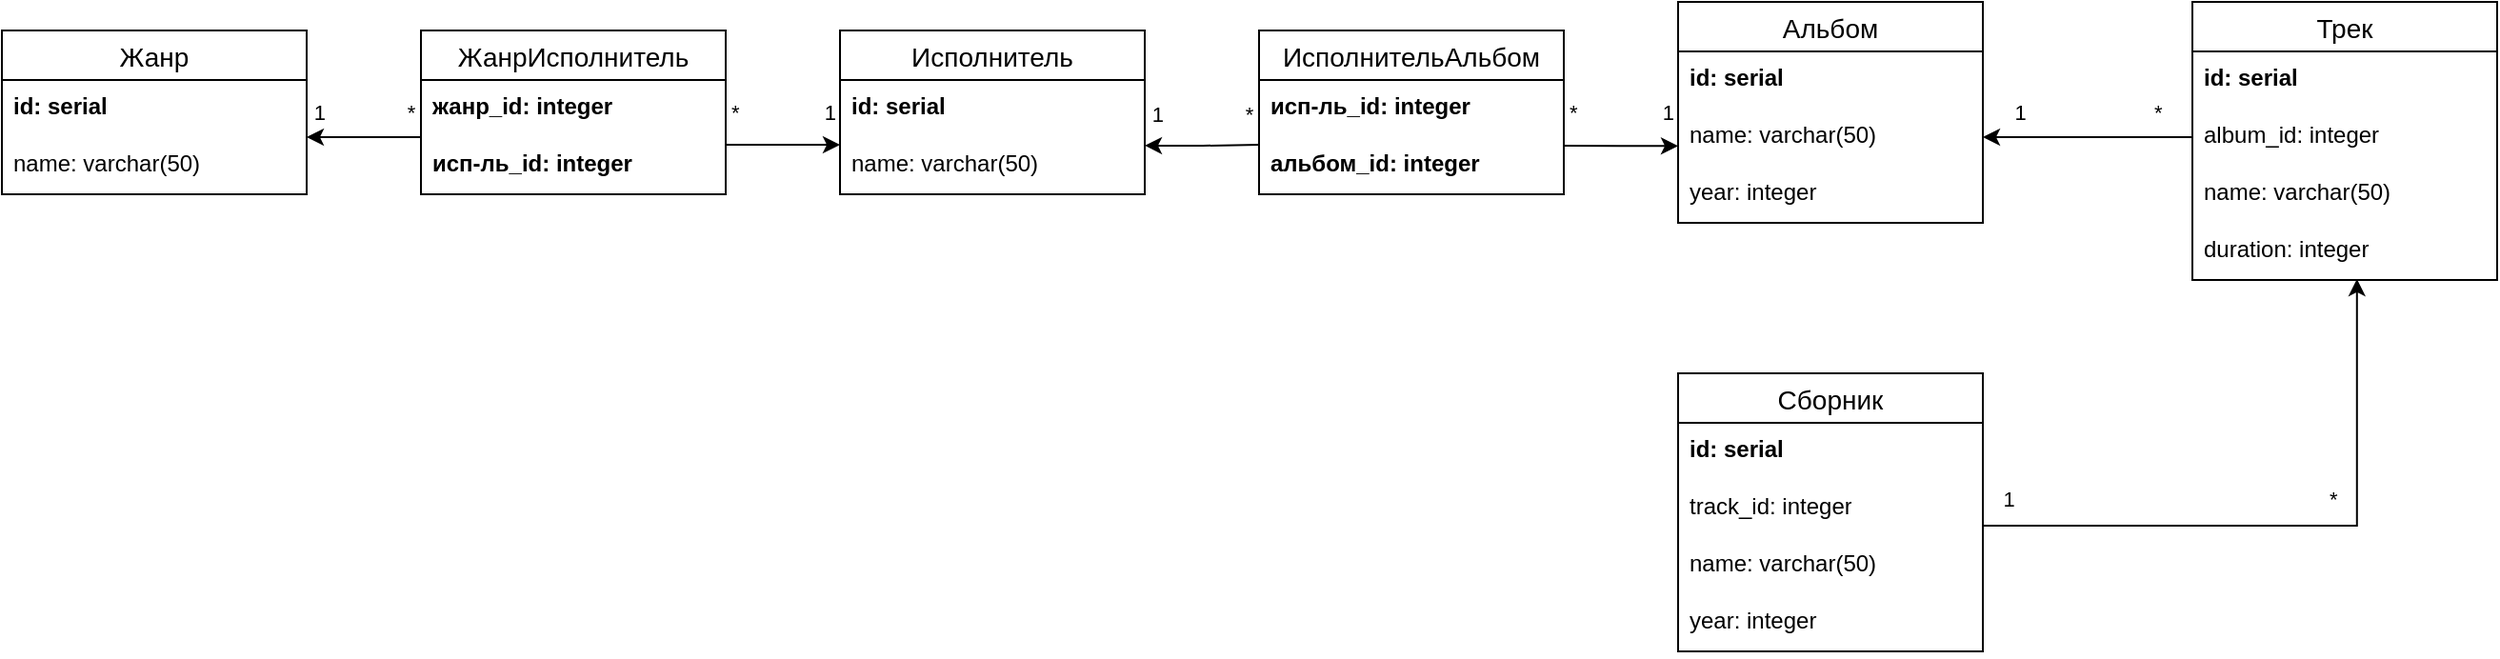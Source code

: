 <mxfile version="27.1.5">
  <diagram name="Страница — 1" id="X0ul-__qULuEmitgi-Vp">
    <mxGraphModel dx="2084" dy="1238" grid="1" gridSize="10" guides="1" tooltips="1" connect="1" arrows="1" fold="1" page="1" pageScale="1" pageWidth="827" pageHeight="1169" math="0" shadow="0">
      <root>
        <mxCell id="0" />
        <mxCell id="1" parent="0" />
        <mxCell id="ZmuYm-Em29mLAAki2HnM-14" value="Жанр" style="swimlane;fontStyle=0;childLayout=stackLayout;horizontal=1;startSize=26;horizontalStack=0;resizeParent=1;resizeParentMax=0;resizeLast=0;collapsible=1;marginBottom=0;align=center;fontSize=14;" vertex="1" parent="1">
          <mxGeometry x="60" y="120" width="160" height="86" as="geometry" />
        </mxCell>
        <mxCell id="ZmuYm-Em29mLAAki2HnM-15" value="&lt;b&gt;id: serial&lt;/b&gt;" style="text;strokeColor=none;fillColor=none;spacingLeft=4;spacingRight=4;overflow=hidden;rotatable=0;points=[[0,0.5],[1,0.5]];portConstraint=eastwest;fontSize=12;whiteSpace=wrap;html=1;" vertex="1" parent="ZmuYm-Em29mLAAki2HnM-14">
          <mxGeometry y="26" width="160" height="30" as="geometry" />
        </mxCell>
        <mxCell id="ZmuYm-Em29mLAAki2HnM-16" value="name: varchar(50)" style="text;strokeColor=none;fillColor=none;spacingLeft=4;spacingRight=4;overflow=hidden;rotatable=0;points=[[0,0.5],[1,0.5]];portConstraint=eastwest;fontSize=12;whiteSpace=wrap;html=1;" vertex="1" parent="ZmuYm-Em29mLAAki2HnM-14">
          <mxGeometry y="56" width="160" height="30" as="geometry" />
        </mxCell>
        <mxCell id="ZmuYm-Em29mLAAki2HnM-39" value="Исполнитель" style="swimlane;fontStyle=0;childLayout=stackLayout;horizontal=1;startSize=26;horizontalStack=0;resizeParent=1;resizeParentMax=0;resizeLast=0;collapsible=1;marginBottom=0;align=center;fontSize=14;" vertex="1" parent="1">
          <mxGeometry x="500" y="120" width="160" height="86" as="geometry" />
        </mxCell>
        <mxCell id="ZmuYm-Em29mLAAki2HnM-40" value="&lt;b&gt;id: serial&lt;/b&gt;" style="text;strokeColor=none;fillColor=none;spacingLeft=4;spacingRight=4;overflow=hidden;rotatable=0;points=[[0,0.5],[1,0.5]];portConstraint=eastwest;fontSize=12;whiteSpace=wrap;html=1;" vertex="1" parent="ZmuYm-Em29mLAAki2HnM-39">
          <mxGeometry y="26" width="160" height="30" as="geometry" />
        </mxCell>
        <mxCell id="ZmuYm-Em29mLAAki2HnM-41" value="name: varchar(50)" style="text;strokeColor=none;fillColor=none;spacingLeft=4;spacingRight=4;overflow=hidden;rotatable=0;points=[[0,0.5],[1,0.5]];portConstraint=eastwest;fontSize=12;whiteSpace=wrap;html=1;" vertex="1" parent="ZmuYm-Em29mLAAki2HnM-39">
          <mxGeometry y="56" width="160" height="30" as="geometry" />
        </mxCell>
        <mxCell id="ZmuYm-Em29mLAAki2HnM-47" value="ЖанрИсполнитель" style="swimlane;fontStyle=0;childLayout=stackLayout;horizontal=1;startSize=26;horizontalStack=0;resizeParent=1;resizeParentMax=0;resizeLast=0;collapsible=1;marginBottom=0;align=center;fontSize=14;" vertex="1" parent="1">
          <mxGeometry x="280" y="120" width="160" height="86" as="geometry" />
        </mxCell>
        <mxCell id="ZmuYm-Em29mLAAki2HnM-48" value="&lt;b&gt;жанр_id: integer&lt;/b&gt;" style="text;strokeColor=none;fillColor=none;spacingLeft=4;spacingRight=4;overflow=hidden;rotatable=0;points=[[0,0.5],[1,0.5]];portConstraint=eastwest;fontSize=12;whiteSpace=wrap;html=1;" vertex="1" parent="ZmuYm-Em29mLAAki2HnM-47">
          <mxGeometry y="26" width="160" height="30" as="geometry" />
        </mxCell>
        <mxCell id="ZmuYm-Em29mLAAki2HnM-49" value="&lt;b&gt;исп-ль_id: integer&lt;/b&gt;" style="text;strokeColor=none;fillColor=none;spacingLeft=4;spacingRight=4;overflow=hidden;rotatable=0;points=[[0,0.5],[1,0.5]];portConstraint=eastwest;fontSize=12;whiteSpace=wrap;html=1;" vertex="1" parent="ZmuYm-Em29mLAAki2HnM-47">
          <mxGeometry y="56" width="160" height="30" as="geometry" />
        </mxCell>
        <mxCell id="ZmuYm-Em29mLAAki2HnM-51" style="edgeStyle=orthogonalEdgeStyle;rounded=0;orthogonalLoop=1;jettySize=auto;html=1;exitX=0;exitY=0;exitDx=0;exitDy=0;exitPerimeter=0;" edge="1" parent="1" source="ZmuYm-Em29mLAAki2HnM-49">
          <mxGeometry relative="1" as="geometry">
            <mxPoint x="220" y="176" as="targetPoint" />
            <mxPoint x="270" y="176" as="sourcePoint" />
            <Array as="points">
              <mxPoint x="240" y="176" />
              <mxPoint x="240" y="176" />
            </Array>
          </mxGeometry>
        </mxCell>
        <mxCell id="ZmuYm-Em29mLAAki2HnM-52" value="1&lt;span style=&quot;white-space: pre;&quot;&gt;&#x9;&lt;/span&gt;&lt;span style=&quot;white-space: pre;&quot;&gt;&#x9;&lt;/span&gt;*" style="edgeLabel;html=1;align=center;verticalAlign=middle;resizable=0;points=[];" vertex="1" connectable="0" parent="ZmuYm-Em29mLAAki2HnM-51">
          <mxGeometry x="-0.729" y="1" relative="1" as="geometry">
            <mxPoint x="-22" y="-14" as="offset" />
          </mxGeometry>
        </mxCell>
        <mxCell id="ZmuYm-Em29mLAAki2HnM-54" style="edgeStyle=orthogonalEdgeStyle;rounded=0;orthogonalLoop=1;jettySize=auto;html=1;entryX=0;entryY=0.5;entryDx=0;entryDy=0;" edge="1" parent="1">
          <mxGeometry relative="1" as="geometry">
            <mxPoint x="440" y="180" as="sourcePoint" />
            <mxPoint x="500" y="180" as="targetPoint" />
          </mxGeometry>
        </mxCell>
        <mxCell id="ZmuYm-Em29mLAAki2HnM-55" value="*&lt;span style=&quot;white-space: pre;&quot;&gt;&#x9;&lt;/span&gt;&lt;span style=&quot;white-space: pre;&quot;&gt;&#x9;&lt;/span&gt;1" style="edgeLabel;html=1;align=center;verticalAlign=middle;resizable=0;points=[];" vertex="1" connectable="0" parent="ZmuYm-Em29mLAAki2HnM-54">
          <mxGeometry x="0.077" relative="1" as="geometry">
            <mxPoint x="-3" y="-17" as="offset" />
          </mxGeometry>
        </mxCell>
        <mxCell id="ZmuYm-Em29mLAAki2HnM-56" value="Альбом" style="swimlane;fontStyle=0;childLayout=stackLayout;horizontal=1;startSize=26;horizontalStack=0;resizeParent=1;resizeParentMax=0;resizeLast=0;collapsible=1;marginBottom=0;align=center;fontSize=14;" vertex="1" parent="1">
          <mxGeometry x="940" y="105" width="160" height="116" as="geometry" />
        </mxCell>
        <mxCell id="ZmuYm-Em29mLAAki2HnM-57" value="&lt;b&gt;id: serial&lt;/b&gt;" style="text;strokeColor=none;fillColor=none;spacingLeft=4;spacingRight=4;overflow=hidden;rotatable=0;points=[[0,0.5],[1,0.5]];portConstraint=eastwest;fontSize=12;whiteSpace=wrap;html=1;" vertex="1" parent="ZmuYm-Em29mLAAki2HnM-56">
          <mxGeometry y="26" width="160" height="30" as="geometry" />
        </mxCell>
        <mxCell id="ZmuYm-Em29mLAAki2HnM-58" value="name: varchar(50)" style="text;strokeColor=none;fillColor=none;spacingLeft=4;spacingRight=4;overflow=hidden;rotatable=0;points=[[0,0.5],[1,0.5]];portConstraint=eastwest;fontSize=12;whiteSpace=wrap;html=1;" vertex="1" parent="ZmuYm-Em29mLAAki2HnM-56">
          <mxGeometry y="56" width="160" height="30" as="geometry" />
        </mxCell>
        <mxCell id="ZmuYm-Em29mLAAki2HnM-66" style="edgeStyle=orthogonalEdgeStyle;rounded=0;orthogonalLoop=1;jettySize=auto;html=1;entryX=-0.017;entryY=0.089;entryDx=0;entryDy=0;entryPerimeter=0;exitX=0.997;exitY=0.152;exitDx=0;exitDy=0;exitPerimeter=0;" edge="1" parent="ZmuYm-Em29mLAAki2HnM-56" source="ZmuYm-Em29mLAAki2HnM-62">
          <mxGeometry relative="1" as="geometry">
            <mxPoint x="-57.28" y="75" as="sourcePoint" />
            <mxPoint y="75.67" as="targetPoint" />
          </mxGeometry>
        </mxCell>
        <mxCell id="ZmuYm-Em29mLAAki2HnM-74" value="*&lt;span style=&quot;white-space: pre;&quot;&gt;&#x9;&lt;/span&gt;&lt;span style=&quot;white-space: pre;&quot;&gt;&#x9;&lt;/span&gt;1" style="edgeLabel;html=1;align=center;verticalAlign=middle;resizable=0;points=[];" vertex="1" connectable="0" parent="ZmuYm-Em29mLAAki2HnM-66">
          <mxGeometry x="0.242" y="-1" relative="1" as="geometry">
            <mxPoint x="-7" y="-19" as="offset" />
          </mxGeometry>
        </mxCell>
        <mxCell id="ZmuYm-Em29mLAAki2HnM-59" value="year: integer" style="text;strokeColor=none;fillColor=none;spacingLeft=4;spacingRight=4;overflow=hidden;rotatable=0;points=[[0,0.5],[1,0.5]];portConstraint=eastwest;fontSize=12;whiteSpace=wrap;html=1;" vertex="1" parent="ZmuYm-Em29mLAAki2HnM-56">
          <mxGeometry y="86" width="160" height="30" as="geometry" />
        </mxCell>
        <mxCell id="ZmuYm-Em29mLAAki2HnM-69" style="edgeStyle=orthogonalEdgeStyle;rounded=0;orthogonalLoop=1;jettySize=auto;html=1;entryX=1;entryY=0.581;entryDx=0;entryDy=0;entryPerimeter=0;" edge="1" parent="1">
          <mxGeometry relative="1" as="geometry">
            <mxPoint x="660" y="180.43" as="targetPoint" />
            <mxPoint x="720.0" y="180" as="sourcePoint" />
          </mxGeometry>
        </mxCell>
        <mxCell id="ZmuYm-Em29mLAAki2HnM-73" value="1&lt;span style=&quot;white-space: pre;&quot;&gt;&#x9;&lt;/span&gt;&lt;span style=&quot;white-space: pre;&quot;&gt;&#x9;&lt;/span&gt;*" style="edgeLabel;html=1;align=center;verticalAlign=middle;resizable=0;points=[];" vertex="1" connectable="0" parent="ZmuYm-Em29mLAAki2HnM-69">
          <mxGeometry x="-0.273" relative="1" as="geometry">
            <mxPoint x="-8" y="-17" as="offset" />
          </mxGeometry>
        </mxCell>
        <mxCell id="ZmuYm-Em29mLAAki2HnM-60" value="ИсполнительАльбом" style="swimlane;fontStyle=0;childLayout=stackLayout;horizontal=1;startSize=26;horizontalStack=0;resizeParent=1;resizeParentMax=0;resizeLast=0;collapsible=1;marginBottom=0;align=center;fontSize=14;" vertex="1" parent="1">
          <mxGeometry x="720" y="120" width="160" height="86" as="geometry" />
        </mxCell>
        <mxCell id="ZmuYm-Em29mLAAki2HnM-61" value="&lt;b&gt;исп-ль_id: integer&lt;/b&gt;" style="text;strokeColor=none;fillColor=none;spacingLeft=4;spacingRight=4;overflow=hidden;rotatable=0;points=[[0,0.5],[1,0.5]];portConstraint=eastwest;fontSize=12;whiteSpace=wrap;html=1;" vertex="1" parent="ZmuYm-Em29mLAAki2HnM-60">
          <mxGeometry y="26" width="160" height="30" as="geometry" />
        </mxCell>
        <mxCell id="ZmuYm-Em29mLAAki2HnM-62" value="&lt;b&gt;альбом_id: integer&lt;/b&gt;" style="text;strokeColor=none;fillColor=none;spacingLeft=4;spacingRight=4;overflow=hidden;rotatable=0;points=[[0,0.5],[1,0.5]];portConstraint=eastwest;fontSize=12;whiteSpace=wrap;html=1;" vertex="1" parent="ZmuYm-Em29mLAAki2HnM-60">
          <mxGeometry y="56" width="160" height="30" as="geometry" />
        </mxCell>
        <mxCell id="ZmuYm-Em29mLAAki2HnM-75" value="Трек" style="swimlane;fontStyle=0;childLayout=stackLayout;horizontal=1;startSize=26;horizontalStack=0;resizeParent=1;resizeParentMax=0;resizeLast=0;collapsible=1;marginBottom=0;align=center;fontSize=14;" vertex="1" parent="1">
          <mxGeometry x="1210" y="105" width="160" height="146" as="geometry" />
        </mxCell>
        <mxCell id="ZmuYm-Em29mLAAki2HnM-76" value="&lt;b&gt;id: serial&lt;/b&gt;" style="text;strokeColor=none;fillColor=none;spacingLeft=4;spacingRight=4;overflow=hidden;rotatable=0;points=[[0,0.5],[1,0.5]];portConstraint=eastwest;fontSize=12;whiteSpace=wrap;html=1;" vertex="1" parent="ZmuYm-Em29mLAAki2HnM-75">
          <mxGeometry y="26" width="160" height="30" as="geometry" />
        </mxCell>
        <mxCell id="ZmuYm-Em29mLAAki2HnM-77" value="album_id: integer" style="text;strokeColor=none;fillColor=none;spacingLeft=4;spacingRight=4;overflow=hidden;rotatable=0;points=[[0,0.5],[1,0.5]];portConstraint=eastwest;fontSize=12;whiteSpace=wrap;html=1;" vertex="1" parent="ZmuYm-Em29mLAAki2HnM-75">
          <mxGeometry y="56" width="160" height="30" as="geometry" />
        </mxCell>
        <mxCell id="ZmuYm-Em29mLAAki2HnM-79" value="name: varchar(50)" style="text;strokeColor=none;fillColor=none;spacingLeft=4;spacingRight=4;overflow=hidden;rotatable=0;points=[[0,0.5],[1,0.5]];portConstraint=eastwest;fontSize=12;whiteSpace=wrap;html=1;" vertex="1" parent="ZmuYm-Em29mLAAki2HnM-75">
          <mxGeometry y="86" width="160" height="30" as="geometry" />
        </mxCell>
        <mxCell id="ZmuYm-Em29mLAAki2HnM-80" value="duration: integer&amp;nbsp;" style="text;strokeColor=none;fillColor=none;spacingLeft=4;spacingRight=4;overflow=hidden;rotatable=0;points=[[0,0.5],[1,0.5]];portConstraint=eastwest;fontSize=12;whiteSpace=wrap;html=1;" vertex="1" parent="ZmuYm-Em29mLAAki2HnM-75">
          <mxGeometry y="116" width="160" height="30" as="geometry" />
        </mxCell>
        <mxCell id="ZmuYm-Em29mLAAki2HnM-83" value="Сборник" style="swimlane;fontStyle=0;childLayout=stackLayout;horizontal=1;startSize=26;horizontalStack=0;resizeParent=1;resizeParentMax=0;resizeLast=0;collapsible=1;marginBottom=0;align=center;fontSize=14;" vertex="1" parent="1">
          <mxGeometry x="940" y="300" width="160" height="146" as="geometry" />
        </mxCell>
        <mxCell id="ZmuYm-Em29mLAAki2HnM-84" value="&lt;b&gt;id: serial&lt;/b&gt;" style="text;strokeColor=none;fillColor=none;spacingLeft=4;spacingRight=4;overflow=hidden;rotatable=0;points=[[0,0.5],[1,0.5]];portConstraint=eastwest;fontSize=12;whiteSpace=wrap;html=1;" vertex="1" parent="ZmuYm-Em29mLAAki2HnM-83">
          <mxGeometry y="26" width="160" height="30" as="geometry" />
        </mxCell>
        <mxCell id="ZmuYm-Em29mLAAki2HnM-88" value="track_id: integer" style="text;strokeColor=none;fillColor=none;spacingLeft=4;spacingRight=4;overflow=hidden;rotatable=0;points=[[0,0.5],[1,0.5]];portConstraint=eastwest;fontSize=12;whiteSpace=wrap;html=1;" vertex="1" parent="ZmuYm-Em29mLAAki2HnM-83">
          <mxGeometry y="56" width="160" height="30" as="geometry" />
        </mxCell>
        <mxCell id="ZmuYm-Em29mLAAki2HnM-85" value="name: varchar(50)" style="text;strokeColor=none;fillColor=none;spacingLeft=4;spacingRight=4;overflow=hidden;rotatable=0;points=[[0,0.5],[1,0.5]];portConstraint=eastwest;fontSize=12;whiteSpace=wrap;html=1;" vertex="1" parent="ZmuYm-Em29mLAAki2HnM-83">
          <mxGeometry y="86" width="160" height="30" as="geometry" />
        </mxCell>
        <mxCell id="ZmuYm-Em29mLAAki2HnM-86" value="year: integer" style="text;strokeColor=none;fillColor=none;spacingLeft=4;spacingRight=4;overflow=hidden;rotatable=0;points=[[0,0.5],[1,0.5]];portConstraint=eastwest;fontSize=12;whiteSpace=wrap;html=1;" vertex="1" parent="ZmuYm-Em29mLAAki2HnM-83">
          <mxGeometry y="116" width="160" height="30" as="geometry" />
        </mxCell>
        <mxCell id="ZmuYm-Em29mLAAki2HnM-81" style="edgeStyle=orthogonalEdgeStyle;rounded=0;orthogonalLoop=1;jettySize=auto;html=1;exitX=0;exitY=0.5;exitDx=0;exitDy=0;entryX=1;entryY=0.5;entryDx=0;entryDy=0;" edge="1" parent="1" source="ZmuYm-Em29mLAAki2HnM-77" target="ZmuYm-Em29mLAAki2HnM-58">
          <mxGeometry relative="1" as="geometry" />
        </mxCell>
        <mxCell id="ZmuYm-Em29mLAAki2HnM-82" value="1&lt;span style=&quot;white-space: pre;&quot;&gt;&#x9;&lt;/span&gt;&lt;span style=&quot;white-space: pre;&quot;&gt;&#x9;&lt;/span&gt;&lt;span style=&quot;white-space: pre;&quot;&gt;&#x9;&lt;/span&gt;*" style="edgeLabel;html=1;align=center;verticalAlign=middle;resizable=0;points=[];" vertex="1" connectable="0" parent="ZmuYm-Em29mLAAki2HnM-81">
          <mxGeometry x="0.087" y="1" relative="1" as="geometry">
            <mxPoint x="5" y="-14" as="offset" />
          </mxGeometry>
        </mxCell>
        <mxCell id="ZmuYm-Em29mLAAki2HnM-87" style="edgeStyle=orthogonalEdgeStyle;rounded=0;orthogonalLoop=1;jettySize=auto;html=1;entryX=0.54;entryY=0.982;entryDx=0;entryDy=0;entryPerimeter=0;" edge="1" parent="1">
          <mxGeometry relative="1" as="geometry">
            <mxPoint x="1100" y="358" as="sourcePoint" />
            <mxPoint x="1296.4" y="250.46" as="targetPoint" />
            <Array as="points">
              <mxPoint x="1100" y="380" />
              <mxPoint x="1296" y="380" />
            </Array>
          </mxGeometry>
        </mxCell>
        <mxCell id="ZmuYm-Em29mLAAki2HnM-89" value="1&lt;span style=&quot;white-space: pre;&quot;&gt;&#x9;&lt;/span&gt;&lt;span style=&quot;white-space: pre;&quot;&gt;&#x9;&lt;/span&gt;&lt;span style=&quot;white-space: pre;&quot;&gt;&#x9;&lt;/span&gt;&lt;span style=&quot;white-space: pre;&quot;&gt;&#x9;&lt;/span&gt;&lt;span style=&quot;white-space: pre;&quot;&gt;&#x9;&lt;/span&gt;&lt;span style=&quot;white-space: pre;&quot;&gt;&#x9;&lt;/span&gt;&lt;span style=&quot;white-space: pre;&quot;&gt;&#x9;&lt;/span&gt;*" style="edgeLabel;html=1;align=center;verticalAlign=middle;resizable=0;points=[];" vertex="1" connectable="0" parent="ZmuYm-Em29mLAAki2HnM-87">
          <mxGeometry x="-0.484" y="2" relative="1" as="geometry">
            <mxPoint x="30" y="-12" as="offset" />
          </mxGeometry>
        </mxCell>
      </root>
    </mxGraphModel>
  </diagram>
</mxfile>
